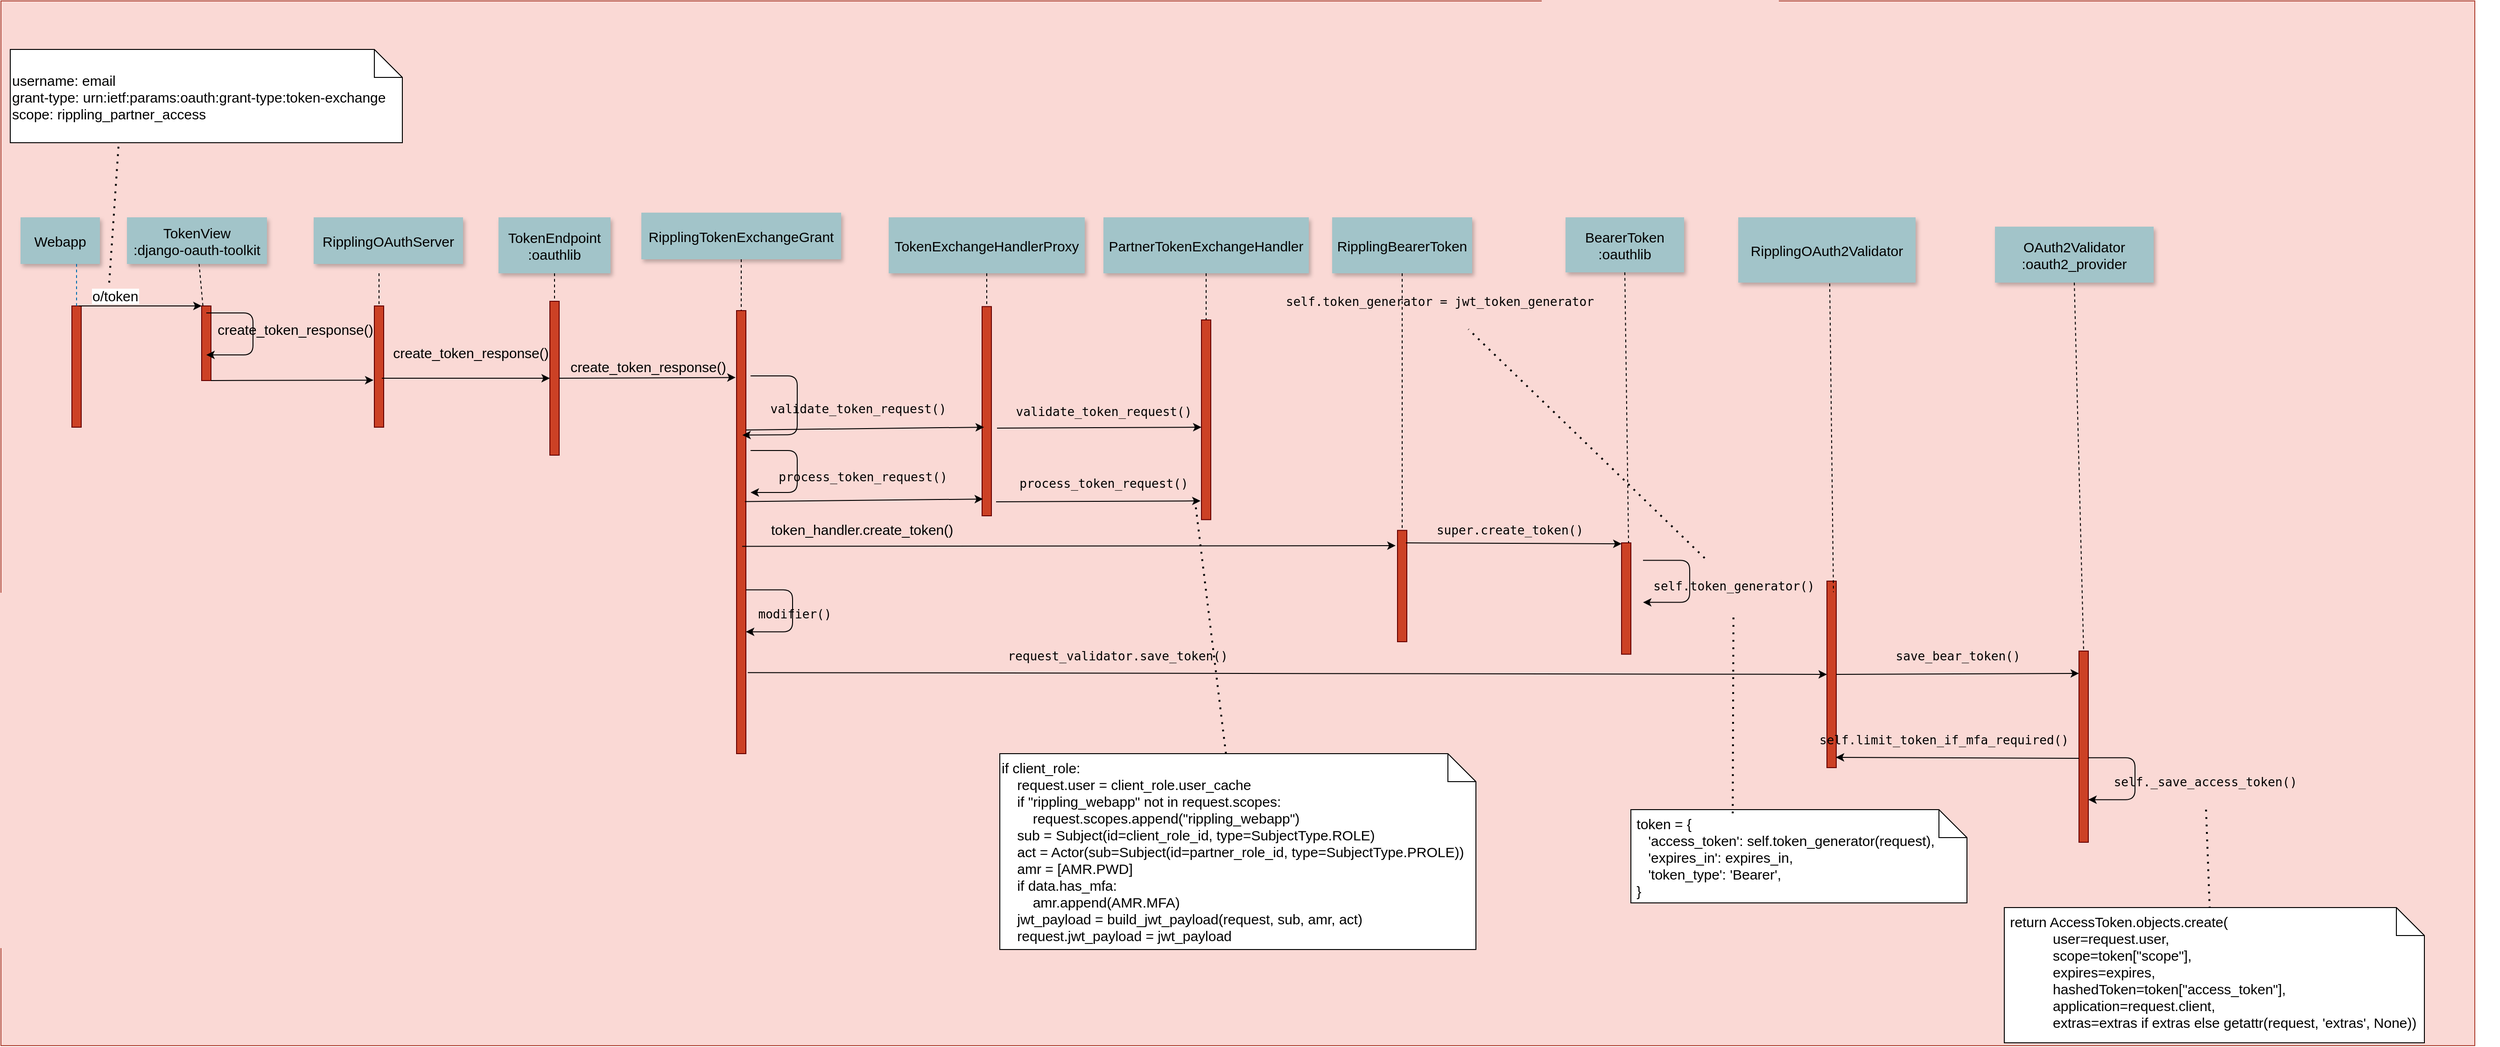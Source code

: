 <mxfile version="24.8.1">
  <diagram name="Page-1" id="9361dd3d-8414-5efd-6122-117bd74ce7a7">
    <mxGraphModel dx="1492" dy="1435" grid="1" gridSize="10" guides="1" tooltips="1" connect="1" arrows="1" fold="1" page="0" pageScale="1.5" pageWidth="826" pageHeight="1169" background="none" math="0" shadow="0">
      <root>
        <mxCell id="0" />
        <mxCell id="1" parent="0" />
        <mxCell id="69" value="" style="fillColor=#fad9d5;strokeColor=#ae4132;fontSize=15;" parent="1" vertex="1">
          <mxGeometry x="-186" y="-152" width="2650" height="1120" as="geometry" />
        </mxCell>
        <mxCell id="2" value="" style="fillColor=#CC4125;strokeColor=#660000;fontSize=15;" parent="1" vertex="1">
          <mxGeometry x="-110" y="175" width="10" height="130" as="geometry" />
        </mxCell>
        <mxCell id="3" value="o/token" style="edgeStyle=none;verticalLabelPosition=top;verticalAlign=bottom;labelPosition=left;align=right;fontSize=15;entryX=0;entryY=0;entryDx=0;entryDy=0;exitX=0.75;exitY=0;exitDx=0;exitDy=0;" parent="1" source="2" target="6" edge="1">
          <mxGeometry width="100" height="100" as="geometry">
            <mxPoint x="-110" y="175" as="sourcePoint" />
            <mxPoint x="40" y="180" as="targetPoint" />
            <mxPoint as="offset" />
          </mxGeometry>
        </mxCell>
        <mxCell id="4" value="Webapp" style="shadow=1;fillColor=#A2C4C9;strokeColor=none;fontSize=15;" parent="1" vertex="1">
          <mxGeometry x="-165" y="80" width="85" height="50" as="geometry" />
        </mxCell>
        <mxCell id="6" value="" style="fillColor=#CC4125;strokeColor=#660000;fontSize=15;" parent="1" vertex="1">
          <mxGeometry x="29" y="175" width="10" height="80" as="geometry" />
        </mxCell>
        <mxCell id="7" value="TokenView&#xa;:django-oauth-toolkit" style="shadow=1;fillColor=#A2C4C9;strokeColor=none;fontSize=15;" parent="1" vertex="1">
          <mxGeometry x="-51" y="80" width="150" height="50" as="geometry" />
        </mxCell>
        <mxCell id="8" value="" style="edgeStyle=none;endArrow=none;dashed=1;fontSize=15;" parent="1" source="7" target="6" edge="1">
          <mxGeometry x="272.335" y="165" width="100" height="100" as="geometry">
            <mxPoint x="16.259" y="135" as="sourcePoint" />
            <mxPoint x="16.576" y="190" as="targetPoint" />
          </mxGeometry>
        </mxCell>
        <mxCell id="15" value="RipplingOAuthServer" style="shadow=1;fillColor=#A2C4C9;strokeColor=none;fontSize=15;" parent="1" vertex="1">
          <mxGeometry x="149" y="80" width="160" height="50" as="geometry" />
        </mxCell>
        <mxCell id="21" value="" style="fillColor=#CC4125;strokeColor=#660000;fontSize=15;" parent="1" vertex="1">
          <mxGeometry x="402" y="170" width="10" height="165" as="geometry" />
        </mxCell>
        <mxCell id="22" value="TokenEndpoint&#xa;:oauthlib" style="shadow=1;fillColor=#A2C4C9;strokeColor=none;fontSize=15;" parent="1" vertex="1">
          <mxGeometry x="347" y="80" width="120" height="60" as="geometry" />
        </mxCell>
        <mxCell id="23" value="" style="edgeStyle=none;endArrow=none;dashed=1;fontSize=15;" parent="1" source="22" target="21" edge="1">
          <mxGeometry x="614.488" y="175.0" width="100" height="100" as="geometry">
            <mxPoint x="301.653" y="135" as="sourcePoint" />
            <mxPoint x="301.653" y="285" as="targetPoint" />
          </mxGeometry>
        </mxCell>
        <mxCell id="24" value="RipplingTokenExchangeGrant" style="shadow=1;fillColor=#A2C4C9;strokeColor=none;fontSize=15;" parent="1" vertex="1">
          <mxGeometry x="500" y="75" width="214" height="50" as="geometry" />
        </mxCell>
        <mxCell id="25" value="" style="edgeStyle=none;endArrow=none;dashed=1;fontSize=15;" parent="1" source="24" target="26" edge="1">
          <mxGeometry x="727.335" y="165" width="100" height="100" as="geometry">
            <mxPoint x="359.259" y="130" as="sourcePoint" />
            <mxPoint x="359.576" y="185" as="targetPoint" />
          </mxGeometry>
        </mxCell>
        <mxCell id="26" value="" style="fillColor=#CC4125;strokeColor=#660000;fontSize=15;" parent="1" vertex="1">
          <mxGeometry x="602" y="180" width="10" height="475" as="geometry" />
        </mxCell>
        <mxCell id="30" value="TokenExchangeHandlerProxy" style="shadow=1;fillColor=#A2C4C9;strokeColor=none;fontSize=15;" parent="1" vertex="1">
          <mxGeometry x="765" y="80" width="210" height="60" as="geometry" />
        </mxCell>
        <mxCell id="33" value="" style="edgeStyle=elbowEdgeStyle;elbow=horizontal;endArrow=none;dashed=1;fillColor=#1ba1e2;strokeColor=#006EAF;fontSize=15;" parent="1" source="4" target="2" edge="1">
          <mxGeometry x="230.0" y="310" width="100" height="100" as="geometry">
            <mxPoint x="-80" y="435" as="sourcePoint" />
            <mxPoint x="20" y="335" as="targetPoint" />
          </mxGeometry>
        </mxCell>
        <mxCell id="49" value="" style="fillColor=#CC4125;strokeColor=#660000;fontSize=15;" parent="1" vertex="1">
          <mxGeometry x="865" y="175.67" width="10" height="224.33" as="geometry" />
        </mxCell>
        <mxCell id="50" value="" style="edgeStyle=none;endArrow=none;dashed=1;fontSize=15;" parent="1" source="30" target="49" edge="1">
          <mxGeometry x="956.571" y="205" width="100" height="100" as="geometry">
            <mxPoint x="506.736" y="170" as="sourcePoint" />
            <mxPoint x="506.736" y="349.394" as="targetPoint" />
          </mxGeometry>
        </mxCell>
        <mxCell id="52" value="" style="edgeStyle=none;endArrow=none;dashed=1;fontSize=15;exitX=0.5;exitY=1;exitDx=0;exitDy=0;" parent="1" source="W7PPBAMyW4U-8BtLyTJV-120" target="48" edge="1">
          <mxGeometry x="376.571" y="339.697" width="100" height="100" as="geometry">
            <mxPoint x="490.736" y="297.847" as="sourcePoint" />
            <mxPoint x="490.736" y="477.241" as="targetPoint" />
          </mxGeometry>
        </mxCell>
        <mxCell id="58" value="" style="fillColor=#CC4125;strokeColor=#660000;fontSize=15;" parent="1" vertex="1">
          <mxGeometry x="1100" y="190" width="10" height="214.14" as="geometry" />
        </mxCell>
        <mxCell id="64" value="PartnerTokenExchangeHandler" style="shadow=1;fillColor=#A2C4C9;strokeColor=none;fontSize=15;" parent="1" vertex="1">
          <mxGeometry x="995" y="80" width="220" height="60" as="geometry" />
        </mxCell>
        <mxCell id="65" value="" style="edgeStyle=none;endArrow=none;dashed=1;fontSize=15;" parent="1" source="64" target="58" edge="1">
          <mxGeometry x="1174.071" y="210" width="100" height="100" as="geometry">
            <mxPoint x="657.5" y="135" as="sourcePoint" />
            <mxPoint x="657.5" y="465" as="targetPoint" />
          </mxGeometry>
        </mxCell>
        <mxCell id="78" value="token_handler.create_token()" style="text;align=left;fontSize=15;" parent="1" vertex="1">
          <mxGeometry x="637" y="399.66" width="140" height="29.34" as="geometry" />
        </mxCell>
        <mxCell id="W7PPBAMyW4U-8BtLyTJV-101" value="" style="edgeStyle=none;endArrow=none;dashed=1;fontSize=15;" parent="1" source="17" edge="1">
          <mxGeometry x="614.488" y="175.0" width="100" height="100" as="geometry">
            <mxPoint x="218.5" y="130" as="sourcePoint" />
            <mxPoint x="219" y="265" as="targetPoint" />
          </mxGeometry>
        </mxCell>
        <mxCell id="40" value="&#xa;username: email&#xa;grant-type: urn:ietf:params:oauth:grant-type:token-exchange&#xa;scope: rippling_partner_access" style="shape=note;align=left;fontSize=15;verticalAlign=top;" parent="1" vertex="1">
          <mxGeometry x="-176" y="-100" width="420" height="100" as="geometry" />
        </mxCell>
        <mxCell id="W7PPBAMyW4U-8BtLyTJV-106" value="" style="endArrow=none;dashed=1;html=1;dashPattern=1 3;strokeWidth=2;rounded=0;" parent="1" edge="1">
          <mxGeometry width="50" height="50" relative="1" as="geometry">
            <mxPoint x="-70" y="150" as="sourcePoint" />
            <mxPoint x="-60" y="3" as="targetPoint" />
          </mxGeometry>
        </mxCell>
        <mxCell id="W7PPBAMyW4U-8BtLyTJV-109" value="" style="edgeStyle=none;endArrow=none;dashed=1;fontSize=15;" parent="1" target="17" edge="1">
          <mxGeometry x="614.488" y="175.0" width="100" height="100" as="geometry">
            <mxPoint x="219" y="140" as="sourcePoint" />
            <mxPoint x="219" y="265" as="targetPoint" />
          </mxGeometry>
        </mxCell>
        <mxCell id="17" value="" style="fillColor=#CC4125;strokeColor=#660000;fontSize=15;" parent="1" vertex="1">
          <mxGeometry x="214.004" y="175.004" width="10" height="130" as="geometry" />
        </mxCell>
        <mxCell id="W7PPBAMyW4U-8BtLyTJV-112" value="" style="endArrow=classic;html=1;rounded=0;exitX=1;exitY=1;exitDx=0;exitDy=0;entryX=-0.1;entryY=0.612;entryDx=0;entryDy=0;entryPerimeter=0;" parent="1" source="6" target="17" edge="1">
          <mxGeometry width="50" height="50" relative="1" as="geometry">
            <mxPoint x="79" y="300" as="sourcePoint" />
            <mxPoint x="180" y="255" as="targetPoint" />
          </mxGeometry>
        </mxCell>
        <mxCell id="W7PPBAMyW4U-8BtLyTJV-113" value="" style="endArrow=classic;html=1;rounded=0;exitX=0.8;exitY=0.596;exitDx=0;exitDy=0;entryX=0;entryY=0.5;entryDx=0;entryDy=0;exitPerimeter=0;" parent="1" source="17" target="21" edge="1">
          <mxGeometry width="50" height="50" relative="1" as="geometry">
            <mxPoint x="255" y="254" as="sourcePoint" />
            <mxPoint x="430" y="250" as="targetPoint" />
          </mxGeometry>
        </mxCell>
        <mxCell id="W7PPBAMyW4U-8BtLyTJV-116" value="&lt;pre style=&quot;color: rgb(255, 255, 255); text-align: right;&quot;&gt;&lt;font color=&quot;#000000&quot; face=&quot;Helvetica&quot;&gt;&lt;span style=&quot;font-size: 15px; white-space-collapse: collapse;&quot;&gt;create_token_response()&lt;/span&gt;&lt;/font&gt;&lt;/pre&gt;" style="text;html=1;align=center;verticalAlign=middle;resizable=0;points=[];autosize=1;strokeColor=none;fillColor=none;" parent="1" vertex="1">
          <mxGeometry x="222" y="195" width="190" height="60" as="geometry" />
        </mxCell>
        <mxCell id="W7PPBAMyW4U-8BtLyTJV-118" value="" style="endArrow=classic;html=1;rounded=0;exitX=1;exitY=0.5;exitDx=0;exitDy=0;entryX=-0.1;entryY=0.151;entryDx=0;entryDy=0;entryPerimeter=0;" parent="1" source="21" target="26" edge="1">
          <mxGeometry width="50" height="50" relative="1" as="geometry">
            <mxPoint x="515" y="253" as="sourcePoint" />
            <mxPoint x="530" y="252" as="targetPoint" />
          </mxGeometry>
        </mxCell>
        <mxCell id="W7PPBAMyW4U-8BtLyTJV-119" value="&lt;pre style=&quot;color: rgb(255, 255, 255); text-align: right;&quot;&gt;&lt;font color=&quot;#000000&quot; face=&quot;Helvetica&quot;&gt;&lt;span style=&quot;font-size: 15px; white-space-collapse: collapse;&quot;&gt;create_token_response()&lt;/span&gt;&lt;/font&gt;&lt;/pre&gt;" style="text;html=1;align=center;verticalAlign=middle;resizable=0;points=[];autosize=1;strokeColor=none;fillColor=none;" parent="1" vertex="1">
          <mxGeometry x="412" y="210" width="190" height="60" as="geometry" />
        </mxCell>
        <mxCell id="W7PPBAMyW4U-8BtLyTJV-120" value="RipplingBearerToken" style="shadow=1;fillColor=#A2C4C9;strokeColor=none;fontSize=15;" parent="1" vertex="1">
          <mxGeometry x="1240" y="80.0" width="150" height="60" as="geometry" />
        </mxCell>
        <mxCell id="W7PPBAMyW4U-8BtLyTJV-121" value="&lt;pre style=&quot;color: rgb(255, 255, 255); text-align: right;&quot;&gt;&lt;font color=&quot;#000000&quot; face=&quot;Helvetica&quot;&gt;&lt;span style=&quot;font-size: 15px; white-space-collapse: collapse;&quot;&gt;create_token_response()&lt;/span&gt;&lt;/font&gt;&lt;/pre&gt;" style="text;html=1;align=center;verticalAlign=middle;resizable=0;points=[];autosize=1;strokeColor=none;fillColor=none;" parent="1" vertex="1">
          <mxGeometry x="34" y="170" width="190" height="60" as="geometry" />
        </mxCell>
        <mxCell id="W7PPBAMyW4U-8BtLyTJV-123" value="" style="edgeStyle=none;verticalLabelPosition=top;verticalAlign=bottom;labelPosition=left;align=right;fontSize=15;exitX=0.75;exitY=0;exitDx=0;exitDy=0;entryX=0.625;entryY=0.281;entryDx=0;entryDy=0;entryPerimeter=0;" parent="1" target="26" edge="1">
          <mxGeometry x="110" y="49.5" width="100" height="100" as="geometry">
            <mxPoint x="617" y="250" as="sourcePoint" />
            <mxPoint x="617" y="295" as="targetPoint" />
            <Array as="points">
              <mxPoint x="667" y="250" />
              <mxPoint x="667" y="313" />
            </Array>
          </mxGeometry>
        </mxCell>
        <mxCell id="W7PPBAMyW4U-8BtLyTJV-124" value="" style="edgeStyle=none;verticalLabelPosition=top;verticalAlign=bottom;labelPosition=left;align=right;fontSize=15;exitX=0.75;exitY=0;exitDx=0;exitDy=0;entryX=1;entryY=0.75;entryDx=0;entryDy=0;" parent="1" edge="1">
          <mxGeometry x="110" y="49.5" width="100" height="100" as="geometry">
            <mxPoint x="34" y="182.5" as="sourcePoint" />
            <mxPoint x="34" y="227.5" as="targetPoint" />
            <Array as="points">
              <mxPoint x="84" y="182.5" />
              <mxPoint x="84" y="227.5" />
            </Array>
          </mxGeometry>
        </mxCell>
        <mxCell id="W7PPBAMyW4U-8BtLyTJV-125" value="&lt;div style=&quot;&quot;&gt;&lt;pre style=&quot;font-family: &amp;quot;JetBrains Mono&amp;quot;, monospace; font-size: 9.8pt;&quot;&gt;validate_token_request()&lt;/pre&gt;&lt;/div&gt;" style="text;html=1;align=center;verticalAlign=middle;resizable=0;points=[];autosize=1;strokeColor=none;fillColor=none;" parent="1" vertex="1">
          <mxGeometry x="627" y="255.0" width="210" height="60" as="geometry" />
        </mxCell>
        <mxCell id="W7PPBAMyW4U-8BtLyTJV-126" value="&lt;div style=&quot;&quot;&gt;&lt;pre style=&quot;font-family: &amp;quot;JetBrains Mono&amp;quot;, monospace; font-size: 9.8pt;&quot;&gt;process_token_request()&lt;/pre&gt;&lt;/div&gt;" style="text;html=1;align=center;verticalAlign=middle;resizable=0;points=[];autosize=1;strokeColor=none;fillColor=none;" parent="1" vertex="1">
          <mxGeometry x="637" y="327.5" width="200" height="60" as="geometry" />
        </mxCell>
        <mxCell id="W7PPBAMyW4U-8BtLyTJV-127" value="" style="edgeStyle=none;verticalLabelPosition=top;verticalAlign=bottom;labelPosition=left;align=right;fontSize=15;exitX=0.75;exitY=0;exitDx=0;exitDy=0;entryX=1;entryY=0.75;entryDx=0;entryDy=0;" parent="1" edge="1">
          <mxGeometry x="110" y="49.5" width="100" height="100" as="geometry">
            <mxPoint x="617" y="330" as="sourcePoint" />
            <mxPoint x="617" y="375" as="targetPoint" />
            <Array as="points">
              <mxPoint x="667" y="330" />
              <mxPoint x="667" y="375" />
            </Array>
          </mxGeometry>
        </mxCell>
        <mxCell id="W7PPBAMyW4U-8BtLyTJV-130" value="" style="endArrow=classic;html=1;rounded=0;exitX=0.9;exitY=0.431;exitDx=0;exitDy=0;exitPerimeter=0;entryX=0.1;entryY=0.92;entryDx=0;entryDy=0;entryPerimeter=0;" parent="1" source="26" target="49" edge="1">
          <mxGeometry width="50" height="50" relative="1" as="geometry">
            <mxPoint x="716" y="386" as="sourcePoint" />
            <mxPoint x="860" y="385" as="targetPoint" />
          </mxGeometry>
        </mxCell>
        <mxCell id="W7PPBAMyW4U-8BtLyTJV-132" value="" style="endArrow=classic;html=1;rounded=0;entryX=-0.1;entryY=0.906;entryDx=0;entryDy=0;entryPerimeter=0;" parent="1" target="58" edge="1">
          <mxGeometry width="50" height="50" relative="1" as="geometry">
            <mxPoint x="880" y="385" as="sourcePoint" />
            <mxPoint x="1135" y="385" as="targetPoint" />
          </mxGeometry>
        </mxCell>
        <mxCell id="W7PPBAMyW4U-8BtLyTJV-133" value="&lt;div style=&quot;&quot;&gt;&lt;pre style=&quot;font-family: &amp;quot;JetBrains Mono&amp;quot;, monospace; font-size: 9.8pt;&quot;&gt;process_token_request()&lt;/pre&gt;&lt;/div&gt;" style="text;html=1;align=center;verticalAlign=middle;resizable=0;points=[];autosize=1;strokeColor=none;fillColor=none;" parent="1" vertex="1">
          <mxGeometry x="895" y="335" width="200" height="60" as="geometry" />
        </mxCell>
        <mxCell id="48" value="" style="fillColor=#CC4125;strokeColor=#660000;fontSize=15;" parent="1" vertex="1">
          <mxGeometry x="1310" y="415.62" width="10" height="119.38" as="geometry" />
        </mxCell>
        <mxCell id="W7PPBAMyW4U-8BtLyTJV-139" value="&lt;div style=&quot;&quot;&gt;&lt;pre style=&quot;font-family: &amp;quot;JetBrains Mono&amp;quot;, monospace; font-size: 9.8pt;&quot;&gt;super.create_token()&lt;/pre&gt;&lt;/div&gt;" style="text;html=1;align=center;verticalAlign=middle;resizable=0;points=[];autosize=1;strokeColor=none;fillColor=none;" parent="1" vertex="1">
          <mxGeometry x="1340" y="385.31" width="180" height="60" as="geometry" />
        </mxCell>
        <mxCell id="W7PPBAMyW4U-8BtLyTJV-140" value="BearerToken&#xa;:oauthlib" style="shadow=1;fillColor=#A2C4C9;strokeColor=none;fontSize=15;" parent="1" vertex="1">
          <mxGeometry x="1490" y="80" width="127" height="59" as="geometry" />
        </mxCell>
        <mxCell id="W7PPBAMyW4U-8BtLyTJV-141" value="" style="fillColor=#CC4125;strokeColor=#660000;fontSize=15;" parent="1" vertex="1">
          <mxGeometry x="1550" y="429" width="10" height="119.38" as="geometry" />
        </mxCell>
        <mxCell id="W7PPBAMyW4U-8BtLyTJV-142" value="" style="edgeStyle=none;endArrow=none;dashed=1;fontSize=15;exitX=0.5;exitY=1;exitDx=0;exitDy=0;entryX=0.75;entryY=0;entryDx=0;entryDy=0;" parent="1" source="W7PPBAMyW4U-8BtLyTJV-140" target="W7PPBAMyW4U-8BtLyTJV-141" edge="1">
          <mxGeometry x="376.571" y="339.697" width="100" height="100" as="geometry">
            <mxPoint x="1557.5" y="122.15" as="sourcePoint" />
            <mxPoint x="1568" y="413.15" as="targetPoint" />
          </mxGeometry>
        </mxCell>
        <mxCell id="W7PPBAMyW4U-8BtLyTJV-144" value="" style="endArrow=classic;html=1;rounded=0;exitX=0.9;exitY=0.112;exitDx=0;exitDy=0;exitPerimeter=0;" parent="1" source="48" edge="1">
          <mxGeometry width="50" height="50" relative="1" as="geometry">
            <mxPoint x="1360" y="428.15" as="sourcePoint" />
            <mxPoint x="1550" y="430" as="targetPoint" />
          </mxGeometry>
        </mxCell>
        <mxCell id="W7PPBAMyW4U-8BtLyTJV-145" value="" style="edgeStyle=none;verticalLabelPosition=top;verticalAlign=bottom;labelPosition=left;align=right;fontSize=15;exitX=0.75;exitY=0;exitDx=0;exitDy=0;entryX=1;entryY=0.75;entryDx=0;entryDy=0;" parent="1" edge="1">
          <mxGeometry x="110" y="49.5" width="100" height="100" as="geometry">
            <mxPoint x="1573" y="447.81" as="sourcePoint" />
            <mxPoint x="1573" y="492.81" as="targetPoint" />
            <Array as="points">
              <mxPoint x="1623" y="447.81" />
              <mxPoint x="1623" y="492.81" />
            </Array>
          </mxGeometry>
        </mxCell>
        <mxCell id="W7PPBAMyW4U-8BtLyTJV-146" value="&lt;div style=&quot;&quot;&gt;&lt;pre style=&quot;font-family: &amp;quot;JetBrains Mono&amp;quot;, monospace; font-size: 9.8pt;&quot;&gt;&lt;div style=&quot;&quot;&gt;&lt;pre style=&quot;font-family:&#39;JetBrains Mono&#39;,monospace;font-size:9.8pt;&quot;&gt;&lt;pre style=&quot;font-size: 9.8pt; font-family: &amp;quot;JetBrains Mono&amp;quot;, monospace;&quot;&gt;&lt;span style=&quot;&quot;&gt;self&lt;/span&gt;.token_generator()&lt;/pre&gt;&lt;/pre&gt;&lt;/div&gt;&lt;/pre&gt;&lt;/div&gt;" style="text;html=1;align=center;verticalAlign=middle;resizable=0;points=[];autosize=1;strokeColor=none;fillColor=none;labelBackgroundColor=none;fontColor=#000000;" parent="1" vertex="1">
          <mxGeometry x="1570" y="445.31" width="200" height="60" as="geometry" />
        </mxCell>
        <mxCell id="W7PPBAMyW4U-8BtLyTJV-147" value=" token = {&#xa;    &#39;access_token&#39;: self.token_generator(request),&#xa;    &#39;expires_in&#39;: expires_in,&#xa;    &#39;token_type&#39;: &#39;Bearer&#39;,&#xa; }" style="shape=note;align=left;fontSize=15;verticalAlign=top;" parent="1" vertex="1">
          <mxGeometry x="1560" y="715" width="360" height="100" as="geometry" />
        </mxCell>
        <mxCell id="W7PPBAMyW4U-8BtLyTJV-149" value="&lt;div style=&quot;&quot;&gt;&lt;pre style=&quot;font-family: &amp;quot;JetBrains Mono&amp;quot;, monospace; font-size: 9.8pt;&quot;&gt;self.token_generator = jwt_token_generator&lt;/pre&gt;&lt;/div&gt;" style="text;html=1;align=center;verticalAlign=middle;resizable=0;points=[];autosize=1;strokeColor=none;fillColor=none;" parent="1" vertex="1">
          <mxGeometry x="1180" y="140.0" width="350" height="60" as="geometry" />
        </mxCell>
        <mxCell id="W7PPBAMyW4U-8BtLyTJV-150" value="" style="endArrow=none;dashed=1;html=1;dashPattern=1 3;strokeWidth=2;rounded=0;" parent="1" source="W7PPBAMyW4U-8BtLyTJV-146" target="W7PPBAMyW4U-8BtLyTJV-149" edge="1">
          <mxGeometry width="50" height="50" relative="1" as="geometry">
            <mxPoint x="1460" y="580" as="sourcePoint" />
            <mxPoint x="1420" y="168.15" as="targetPoint" />
          </mxGeometry>
        </mxCell>
        <mxCell id="W7PPBAMyW4U-8BtLyTJV-151" value="" style="edgeStyle=none;verticalLabelPosition=top;verticalAlign=bottom;labelPosition=left;align=right;fontSize=15;exitX=0.75;exitY=0;exitDx=0;exitDy=0;entryX=1;entryY=0.75;entryDx=0;entryDy=0;" parent="1" edge="1">
          <mxGeometry x="110" y="49.5" width="100" height="100" as="geometry">
            <mxPoint x="612" y="479.34" as="sourcePoint" />
            <mxPoint x="612" y="524.34" as="targetPoint" />
            <Array as="points">
              <mxPoint x="662" y="479.34" />
              <mxPoint x="662" y="524.34" />
            </Array>
          </mxGeometry>
        </mxCell>
        <mxCell id="W7PPBAMyW4U-8BtLyTJV-152" value="&lt;div style=&quot;&quot;&gt;&lt;pre style=&quot;font-family: &amp;quot;JetBrains Mono&amp;quot;, monospace; font-size: 9.8pt;&quot;&gt;modifier()&lt;/pre&gt;&lt;/div&gt;" style="text;html=1;align=center;verticalAlign=middle;resizable=0;points=[];autosize=1;strokeColor=none;fillColor=none;" parent="1" vertex="1">
          <mxGeometry x="614" y="475.0" width="100" height="60" as="geometry" />
        </mxCell>
        <mxCell id="W7PPBAMyW4U-8BtLyTJV-154" value="&lt;div style=&quot;&quot;&gt;&lt;pre style=&quot;font-family: &amp;quot;JetBrains Mono&amp;quot;, monospace; font-size: 9.8pt;&quot;&gt;request_validator.save_token()&lt;/pre&gt;&lt;/div&gt;" style="text;html=1;align=center;verticalAlign=middle;resizable=0;points=[];autosize=1;strokeColor=none;fillColor=none;" parent="1" vertex="1">
          <mxGeometry x="880" y="520" width="260" height="60" as="geometry" />
        </mxCell>
        <mxCell id="W7PPBAMyW4U-8BtLyTJV-155" value="&lt;div style=&quot;background-color:#1e1f22;color:#bcbec4&quot;&gt;&lt;pre style=&quot;font-family:&#39;JetBrains Mono&#39;,monospace;font-size:9.8pt;&quot;&gt;&lt;br&gt;&lt;/pre&gt;&lt;/div&gt;" style="text;whiteSpace=wrap;html=1;" parent="1" vertex="1">
          <mxGeometry x="1280" y="-30" width="150" height="70" as="geometry" />
        </mxCell>
        <mxCell id="W7PPBAMyW4U-8BtLyTJV-156" value="OAuth2Validator&#xa;:oauth2_provider" style="shadow=1;fillColor=#A2C4C9;strokeColor=none;fontSize=15;" parent="1" vertex="1">
          <mxGeometry x="1950" y="90" width="170" height="60" as="geometry" />
        </mxCell>
        <mxCell id="W7PPBAMyW4U-8BtLyTJV-159" value="" style="endArrow=classic;html=1;rounded=0;entryX=-0.2;entryY=0.137;entryDx=0;entryDy=0;exitX=0.6;exitY=0.532;exitDx=0;exitDy=0;exitPerimeter=0;entryPerimeter=0;" parent="1" source="26" target="48" edge="1">
          <mxGeometry width="50" height="50" relative="1" as="geometry">
            <mxPoint x="610" y="440" as="sourcePoint" />
            <mxPoint x="660" y="390" as="targetPoint" />
          </mxGeometry>
        </mxCell>
        <mxCell id="W7PPBAMyW4U-8BtLyTJV-161" value="" style="endArrow=none;dashed=1;html=1;dashPattern=1 3;strokeWidth=2;rounded=0;exitX=0.303;exitY=0.04;exitDx=0;exitDy=0;exitPerimeter=0;" parent="1" source="W7PPBAMyW4U-8BtLyTJV-147" target="W7PPBAMyW4U-8BtLyTJV-146" edge="1">
          <mxGeometry width="50" height="50" relative="1" as="geometry">
            <mxPoint x="1670" y="700" as="sourcePoint" />
            <mxPoint x="1640" y="520" as="targetPoint" />
          </mxGeometry>
        </mxCell>
        <mxCell id="W7PPBAMyW4U-8BtLyTJV-162" value="" style="endArrow=classic;html=1;rounded=0;exitX=1.2;exitY=0.817;exitDx=0;exitDy=0;exitPerimeter=0;entryX=0;entryY=0.5;entryDx=0;entryDy=0;" parent="1" source="26" target="W7PPBAMyW4U-8BtLyTJV-168" edge="1">
          <mxGeometry width="50" height="50" relative="1" as="geometry">
            <mxPoint x="620" y="580" as="sourcePoint" />
            <mxPoint x="1770" y="560" as="targetPoint" />
          </mxGeometry>
        </mxCell>
        <mxCell id="W7PPBAMyW4U-8BtLyTJV-163" value="" style="fillColor=#CC4125;strokeColor=#660000;fontSize=15;" parent="1" vertex="1">
          <mxGeometry x="2040" y="545" width="10" height="205" as="geometry" />
        </mxCell>
        <mxCell id="W7PPBAMyW4U-8BtLyTJV-164" value="" style="edgeStyle=none;endArrow=none;dashed=1;fontSize=15;exitX=0.5;exitY=1;exitDx=0;exitDy=0;entryX=0.5;entryY=0;entryDx=0;entryDy=0;" parent="1" source="W7PPBAMyW4U-8BtLyTJV-156" target="W7PPBAMyW4U-8BtLyTJV-163" edge="1">
          <mxGeometry x="376.571" y="339.697" width="100" height="100" as="geometry">
            <mxPoint x="2049" y="157.34" as="sourcePoint" />
            <mxPoint x="2049" y="270" as="targetPoint" />
          </mxGeometry>
        </mxCell>
        <mxCell id="W7PPBAMyW4U-8BtLyTJV-168" value="" style="fillColor=#CC4125;strokeColor=#660000;fontSize=15;" parent="1" vertex="1">
          <mxGeometry x="1770" y="470" width="10" height="200" as="geometry" />
        </mxCell>
        <mxCell id="W7PPBAMyW4U-8BtLyTJV-169" value="" style="edgeStyle=none;endArrow=none;dashed=1;fontSize=15;exitX=0.45;exitY=1.017;exitDx=0;exitDy=0;exitPerimeter=0;entryX=0.7;entryY=0.059;entryDx=0;entryDy=0;entryPerimeter=0;" parent="1" target="W7PPBAMyW4U-8BtLyTJV-168" edge="1">
          <mxGeometry x="376.571" y="339.697" width="100" height="100" as="geometry">
            <mxPoint x="1773" y="151.02" as="sourcePoint" />
            <mxPoint x="1785" y="540" as="targetPoint" />
          </mxGeometry>
        </mxCell>
        <mxCell id="W7PPBAMyW4U-8BtLyTJV-171" value="" style="endArrow=classic;html=1;rounded=0;entryX=0;entryY=0.117;entryDx=0;entryDy=0;entryPerimeter=0;" parent="1" target="W7PPBAMyW4U-8BtLyTJV-163" edge="1">
          <mxGeometry width="50" height="50" relative="1" as="geometry">
            <mxPoint x="1780" y="570" as="sourcePoint" />
            <mxPoint x="1830" y="520" as="targetPoint" />
          </mxGeometry>
        </mxCell>
        <mxCell id="W7PPBAMyW4U-8BtLyTJV-174" value="&lt;div style=&quot;&quot;&gt;&lt;pre style=&quot;font-family: &amp;quot;JetBrains Mono&amp;quot;, monospace; font-size: 9.8pt;&quot;&gt;&lt;div style=&quot;&quot;&gt;&lt;pre style=&quot;font-family:&#39;JetBrains Mono&#39;,monospace;font-size:9.8pt;&quot;&gt;&lt;pre style=&quot;font-size: 9.8pt; font-family: &amp;quot;JetBrains Mono&amp;quot;, monospace;&quot;&gt;save_bear_token()&lt;/pre&gt;&lt;/pre&gt;&lt;/div&gt;&lt;/pre&gt;&lt;/div&gt;" style="text;html=1;align=center;verticalAlign=middle;resizable=0;points=[];autosize=1;strokeColor=none;fillColor=none;labelBackgroundColor=none;fontColor=#000000;" parent="1" vertex="1">
          <mxGeometry x="1830" y="520" width="160" height="60" as="geometry" />
        </mxCell>
        <mxCell id="W7PPBAMyW4U-8BtLyTJV-175" value="&lt;div style=&quot;background-color:#1e1f22;color:#bcbec4&quot;&gt;&lt;pre style=&quot;font-family:&#39;JetBrains Mono&#39;,monospace;font-size:9.8pt;&quot;&gt;&lt;br&gt;&lt;/pre&gt;&lt;/div&gt;" style="text;whiteSpace=wrap;html=1;" parent="1" vertex="1">
          <mxGeometry x="2080" y="550" width="410" height="70" as="geometry" />
        </mxCell>
        <mxCell id="W7PPBAMyW4U-8BtLyTJV-177" value="&lt;div style=&quot;&quot;&gt;&lt;pre style=&quot;font-family: &amp;quot;JetBrains Mono&amp;quot;, monospace; font-size: 9.8pt;&quot;&gt;self.limit_token_if_mfa_required()&lt;/pre&gt;&lt;/div&gt;" style="text;html=1;align=center;verticalAlign=middle;resizable=0;points=[];autosize=1;strokeColor=none;fillColor=none;" parent="1" vertex="1">
          <mxGeometry x="1750" y="610" width="290" height="60" as="geometry" />
        </mxCell>
        <mxCell id="W7PPBAMyW4U-8BtLyTJV-178" value="" style="edgeStyle=none;verticalLabelPosition=top;verticalAlign=bottom;labelPosition=left;align=right;fontSize=15;exitX=0.75;exitY=0;exitDx=0;exitDy=0;entryX=1;entryY=0.75;entryDx=0;entryDy=0;" parent="1" edge="1">
          <mxGeometry x="110" y="49.5" width="100" height="100" as="geometry">
            <mxPoint x="2050" y="659.34" as="sourcePoint" />
            <mxPoint x="2050" y="704.34" as="targetPoint" />
            <Array as="points">
              <mxPoint x="2100" y="659.34" />
              <mxPoint x="2100" y="704.34" />
            </Array>
          </mxGeometry>
        </mxCell>
        <mxCell id="W7PPBAMyW4U-8BtLyTJV-179" value="&lt;div style=&quot;&quot;&gt;&lt;pre style=&quot;font-family: &amp;quot;JetBrains Mono&amp;quot;, monospace; font-size: 9.8pt;&quot;&gt;self._save_access_token()&lt;/pre&gt;&lt;/div&gt;" style="text;html=1;align=center;verticalAlign=middle;resizable=0;points=[];autosize=1;strokeColor=none;fillColor=none;" parent="1" vertex="1">
          <mxGeometry x="2065" y="655" width="220" height="60" as="geometry" />
        </mxCell>
        <mxCell id="W7PPBAMyW4U-8BtLyTJV-181" value=" return AccessToken.objects.create(&#xa;            user=request.user,&#xa;            scope=token[&quot;scope&quot;],&#xa;            expires=expires,&#xa;            hashedToken=token[&quot;access_token&quot;],  &#xa;            application=request.client,&#xa;            extras=extras if extras else getattr(request, &#39;extras&#39;, None))" style="shape=note;align=left;fontSize=15;verticalAlign=top;" parent="1" vertex="1">
          <mxGeometry x="1960" y="820" width="450" height="145" as="geometry" />
        </mxCell>
        <mxCell id="W7PPBAMyW4U-8BtLyTJV-182" value="" style="endArrow=none;dashed=1;html=1;dashPattern=1 3;strokeWidth=2;rounded=0;entryX=0;entryY=0;entryDx=220;entryDy=0;entryPerimeter=0;" parent="1" source="W7PPBAMyW4U-8BtLyTJV-179" target="W7PPBAMyW4U-8BtLyTJV-181" edge="1">
          <mxGeometry width="50" height="50" relative="1" as="geometry">
            <mxPoint x="1490" y="630" as="sourcePoint" />
            <mxPoint x="1540" y="580" as="targetPoint" />
          </mxGeometry>
        </mxCell>
        <mxCell id="W7PPBAMyW4U-8BtLyTJV-184" value="RipplingOAuth2Validator" style="shadow=1;fillColor=#A2C4C9;strokeColor=none;fontSize=15;" parent="1" vertex="1">
          <mxGeometry x="1675" y="80" width="190" height="70" as="geometry" />
        </mxCell>
        <mxCell id="W7PPBAMyW4U-8BtLyTJV-191" value="" style="endArrow=classic;html=1;rounded=0;exitX=0;exitY=0.561;exitDx=0;exitDy=0;exitPerimeter=0;entryX=0.95;entryY=0.945;entryDx=0;entryDy=0;entryPerimeter=0;" parent="1" source="W7PPBAMyW4U-8BtLyTJV-163" target="W7PPBAMyW4U-8BtLyTJV-168" edge="1">
          <mxGeometry width="50" height="50" relative="1" as="geometry">
            <mxPoint x="2140" y="610" as="sourcePoint" />
            <mxPoint x="2190" y="570" as="targetPoint" />
          </mxGeometry>
        </mxCell>
        <mxCell id="W7PPBAMyW4U-8BtLyTJV-193" value="" style="endArrow=classic;html=1;rounded=0;exitX=0.9;exitY=0.431;exitDx=0;exitDy=0;exitPerimeter=0;entryX=0.1;entryY=0.92;entryDx=0;entryDy=0;entryPerimeter=0;" parent="1" edge="1">
          <mxGeometry width="50" height="50" relative="1" as="geometry">
            <mxPoint x="612" y="308" as="sourcePoint" />
            <mxPoint x="867" y="305" as="targetPoint" />
          </mxGeometry>
        </mxCell>
        <mxCell id="W7PPBAMyW4U-8BtLyTJV-194" value="" style="endArrow=classic;html=1;rounded=0;entryX=-0.1;entryY=0.906;entryDx=0;entryDy=0;entryPerimeter=0;" parent="1" edge="1">
          <mxGeometry width="50" height="50" relative="1" as="geometry">
            <mxPoint x="881" y="306" as="sourcePoint" />
            <mxPoint x="1100" y="305" as="targetPoint" />
          </mxGeometry>
        </mxCell>
        <mxCell id="W7PPBAMyW4U-8BtLyTJV-195" value="&lt;div style=&quot;&quot;&gt;&lt;pre style=&quot;font-family: &amp;quot;JetBrains Mono&amp;quot;, monospace; font-size: 9.8pt;&quot;&gt;validate_token_request()&lt;/pre&gt;&lt;/div&gt;" style="text;html=1;align=center;verticalAlign=middle;resizable=0;points=[];autosize=1;strokeColor=none;fillColor=none;" parent="1" vertex="1">
          <mxGeometry x="890" y="257.84" width="210" height="60" as="geometry" />
        </mxCell>
        <mxCell id="rRgI-piEJR2NT5U421E4-78" value="if client_role:&#xa;    request.user = client_role.user_cache&#xa;    if &quot;rippling_webapp&quot; not in request.scopes:&#xa;        request.scopes.append(&quot;rippling_webapp&quot;)&#xa;    sub = Subject(id=client_role_id, type=SubjectType.ROLE)&#xa;    act = Actor(sub=Subject(id=partner_role_id, type=SubjectType.PROLE))&#xa;    amr = [AMR.PWD]&#xa;    if data.has_mfa:&#xa;        amr.append(AMR.MFA)&#xa;    jwt_payload = build_jwt_payload(request, sub, amr, act)&#xa;    request.jwt_payload = jwt_payload&#xa;" style="shape=note;align=left;fontSize=15;verticalAlign=top;" parent="1" vertex="1">
          <mxGeometry x="884" y="655" width="510" height="210" as="geometry" />
        </mxCell>
        <mxCell id="rRgI-piEJR2NT5U421E4-79" value="" style="endArrow=none;dashed=1;html=1;dashPattern=1 3;strokeWidth=2;rounded=0;entryX=0.99;entryY=0.8;entryDx=0;entryDy=0;entryPerimeter=0;" parent="1" source="rRgI-piEJR2NT5U421E4-78" target="W7PPBAMyW4U-8BtLyTJV-133" edge="1">
          <mxGeometry width="50" height="50" relative="1" as="geometry">
            <mxPoint x="1010" y="200" as="sourcePoint" />
            <mxPoint x="1090" y="410" as="targetPoint" />
          </mxGeometry>
        </mxCell>
      </root>
    </mxGraphModel>
  </diagram>
</mxfile>
